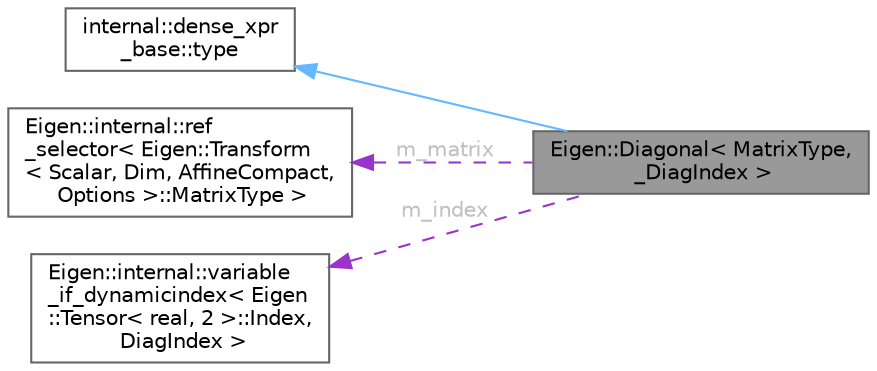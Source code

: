 digraph "Eigen::Diagonal&lt; MatrixType, _DiagIndex &gt;"
{
 // LATEX_PDF_SIZE
  bgcolor="transparent";
  edge [fontname=Helvetica,fontsize=10,labelfontname=Helvetica,labelfontsize=10];
  node [fontname=Helvetica,fontsize=10,shape=box,height=0.2,width=0.4];
  rankdir="LR";
  Node1 [id="Node000001",label="Eigen::Diagonal\< MatrixType,\l _DiagIndex \>",height=0.2,width=0.4,color="gray40", fillcolor="grey60", style="filled", fontcolor="black",tooltip="Expression of a diagonal/subdiagonal/superdiagonal in a matrix"];
  Node2 -> Node1 [id="edge1_Node000001_Node000002",dir="back",color="steelblue1",style="solid",tooltip=" "];
  Node2 [id="Node000002",label="internal::dense_xpr\l_base::type",height=0.2,width=0.4,color="gray40", fillcolor="white", style="filled",tooltip=" "];
  Node3 -> Node1 [id="edge2_Node000001_Node000003",dir="back",color="darkorchid3",style="dashed",tooltip=" ",label=" m_matrix",fontcolor="grey" ];
  Node3 [id="Node000003",label="Eigen::internal::ref\l_selector\< Eigen::Transform\l\< Scalar, Dim, AffineCompact,\l Options \>::MatrixType \>",height=0.2,width=0.4,color="gray40", fillcolor="white", style="filled",URL="$struct_eigen_1_1internal_1_1ref__selector.html",tooltip=" "];
  Node4 -> Node1 [id="edge3_Node000001_Node000004",dir="back",color="darkorchid3",style="dashed",tooltip=" ",label=" m_index",fontcolor="grey" ];
  Node4 [id="Node000004",label="Eigen::internal::variable\l_if_dynamicindex\< Eigen\l::Tensor\< real, 2 \>::Index,\l DiagIndex \>",height=0.2,width=0.4,color="gray40", fillcolor="white", style="filled",URL="$class_eigen_1_1internal_1_1variable__if__dynamicindex.html",tooltip=" "];
}
